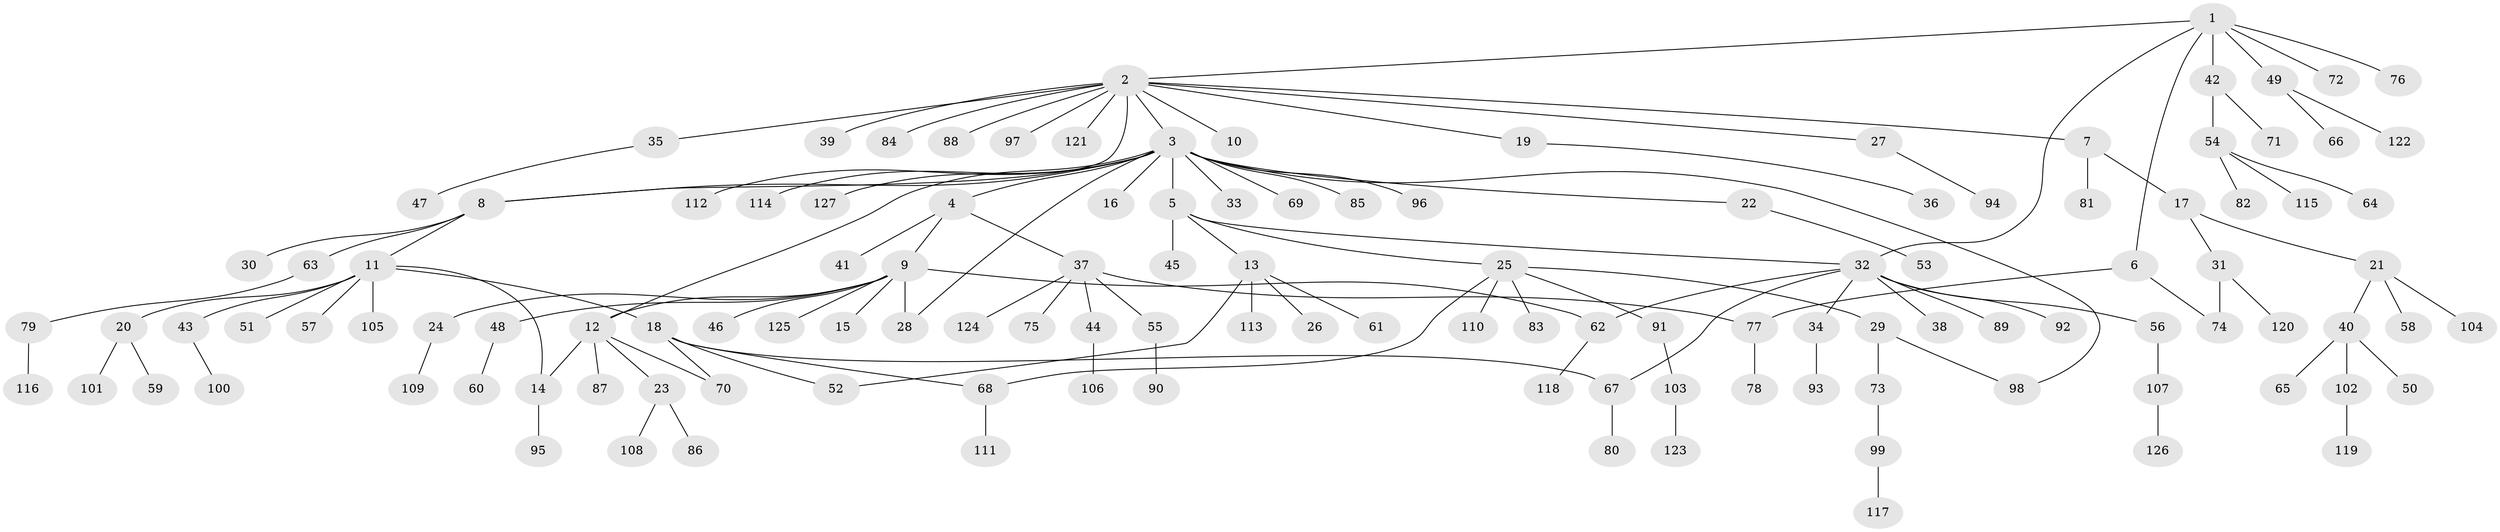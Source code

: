 // Generated by graph-tools (version 1.1) at 2025/11/02/27/25 16:11:13]
// undirected, 127 vertices, 139 edges
graph export_dot {
graph [start="1"]
  node [color=gray90,style=filled];
  1;
  2;
  3;
  4;
  5;
  6;
  7;
  8;
  9;
  10;
  11;
  12;
  13;
  14;
  15;
  16;
  17;
  18;
  19;
  20;
  21;
  22;
  23;
  24;
  25;
  26;
  27;
  28;
  29;
  30;
  31;
  32;
  33;
  34;
  35;
  36;
  37;
  38;
  39;
  40;
  41;
  42;
  43;
  44;
  45;
  46;
  47;
  48;
  49;
  50;
  51;
  52;
  53;
  54;
  55;
  56;
  57;
  58;
  59;
  60;
  61;
  62;
  63;
  64;
  65;
  66;
  67;
  68;
  69;
  70;
  71;
  72;
  73;
  74;
  75;
  76;
  77;
  78;
  79;
  80;
  81;
  82;
  83;
  84;
  85;
  86;
  87;
  88;
  89;
  90;
  91;
  92;
  93;
  94;
  95;
  96;
  97;
  98;
  99;
  100;
  101;
  102;
  103;
  104;
  105;
  106;
  107;
  108;
  109;
  110;
  111;
  112;
  113;
  114;
  115;
  116;
  117;
  118;
  119;
  120;
  121;
  122;
  123;
  124;
  125;
  126;
  127;
  1 -- 2;
  1 -- 6;
  1 -- 32;
  1 -- 42;
  1 -- 49;
  1 -- 72;
  1 -- 76;
  2 -- 3;
  2 -- 7;
  2 -- 8;
  2 -- 10;
  2 -- 19;
  2 -- 27;
  2 -- 35;
  2 -- 39;
  2 -- 84;
  2 -- 88;
  2 -- 97;
  2 -- 121;
  3 -- 4;
  3 -- 5;
  3 -- 8;
  3 -- 12;
  3 -- 16;
  3 -- 22;
  3 -- 28;
  3 -- 33;
  3 -- 69;
  3 -- 85;
  3 -- 96;
  3 -- 98;
  3 -- 112;
  3 -- 114;
  3 -- 127;
  4 -- 9;
  4 -- 37;
  4 -- 41;
  5 -- 13;
  5 -- 25;
  5 -- 32;
  5 -- 45;
  6 -- 74;
  6 -- 77;
  7 -- 17;
  7 -- 81;
  8 -- 11;
  8 -- 30;
  8 -- 63;
  9 -- 12;
  9 -- 15;
  9 -- 24;
  9 -- 28;
  9 -- 46;
  9 -- 48;
  9 -- 62;
  9 -- 125;
  11 -- 14;
  11 -- 18;
  11 -- 20;
  11 -- 43;
  11 -- 51;
  11 -- 57;
  11 -- 105;
  12 -- 14;
  12 -- 23;
  12 -- 70;
  12 -- 87;
  13 -- 26;
  13 -- 52;
  13 -- 61;
  13 -- 113;
  14 -- 95;
  17 -- 21;
  17 -- 31;
  18 -- 52;
  18 -- 67;
  18 -- 68;
  18 -- 70;
  19 -- 36;
  20 -- 59;
  20 -- 101;
  21 -- 40;
  21 -- 58;
  21 -- 104;
  22 -- 53;
  23 -- 86;
  23 -- 108;
  24 -- 109;
  25 -- 29;
  25 -- 68;
  25 -- 83;
  25 -- 91;
  25 -- 110;
  27 -- 94;
  29 -- 73;
  29 -- 98;
  31 -- 74;
  31 -- 120;
  32 -- 34;
  32 -- 38;
  32 -- 56;
  32 -- 62;
  32 -- 67;
  32 -- 89;
  32 -- 92;
  34 -- 93;
  35 -- 47;
  37 -- 44;
  37 -- 55;
  37 -- 75;
  37 -- 77;
  37 -- 124;
  40 -- 50;
  40 -- 65;
  40 -- 102;
  42 -- 54;
  42 -- 71;
  43 -- 100;
  44 -- 106;
  48 -- 60;
  49 -- 66;
  49 -- 122;
  54 -- 64;
  54 -- 82;
  54 -- 115;
  55 -- 90;
  56 -- 107;
  62 -- 118;
  63 -- 79;
  67 -- 80;
  68 -- 111;
  73 -- 99;
  77 -- 78;
  79 -- 116;
  91 -- 103;
  99 -- 117;
  102 -- 119;
  103 -- 123;
  107 -- 126;
}
